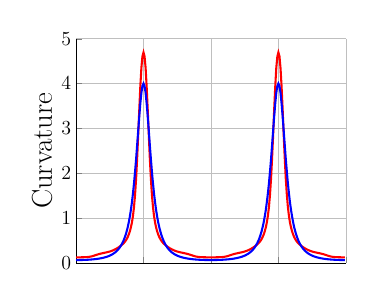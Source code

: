\begin{tikzpicture}[scale=0.5]

\begin{axis}[
  xmin = 0,
  xmax = 6.283,
  ymin = 0,
  ymax = 5,
  xtick = {0,1.571,3.142,4.712,6.283},
  xticklabels = {},
  ytick = {0,1,2,3,4,5},
  yticklabels =
  {\Large$0$,\Large$1$,\Large$2$,\Large$3$,\Large$4$,\Large$5$},
  ylabel = {\huge Curvature},
  axis y line* = left,
  axis x line* = bottom,
  grid,
%  legend entries = {$\kappa$,$\tilde{\kappa}$},
%  legend style={at={(0.6,1.1)}, anchor=north west},
%  label style = {draw=none,font=\small},
%  legend cell align = left, 
  ]

\addplot [mark=none,red,line width=1.5] table{
0.0e+00 1.231e-01
2.454e-02 1.228e-01
4.909e-02 1.233e-01
7.363e-02 1.233e-01
9.818e-02 1.24e-01
1.227e-01 1.243e-01
1.473e-01 1.252e-01
1.718e-01 1.256e-01
1.964e-01 1.266e-01
2.209e-01 1.273e-01
2.454e-01 1.286e-01
2.7e-01 1.302e-01
2.945e-01 1.328e-01
3.191e-01 1.361e-01
3.436e-01 1.406e-01
3.682e-01 1.46e-01
3.927e-01 1.526e-01
4.172e-01 1.599e-01
4.418e-01 1.678e-01
4.663e-01 1.756e-01
4.909e-01 1.835e-01
5.154e-01 1.907e-01
5.4e-01 1.975e-01
5.645e-01 2.034e-01
5.891e-01 2.093e-01
6.136e-01 2.143e-01
6.381e-01 2.197e-01
6.627e-01 2.245e-01
6.872e-01 2.298e-01
7.118e-01 2.348e-01
7.363e-01 2.405e-01
7.609e-01 2.462e-01
7.854e-01 2.531e-01
8.099e-01 2.605e-01
8.345e-01 2.691e-01
8.59e-01 2.785e-01
8.836e-01 2.89e-01
9.081e-01 3.004e-01
9.327e-01 3.13e-01
9.572e-01 3.266e-01
9.818e-01 3.414e-01
1.006e+00 3.572e-01
1.031e+00 3.745e-01
1.055e+00 3.926e-01
1.08e+00 4.126e-01
1.105e+00 4.344e-01
1.129e+00 4.603e-01
1.154e+00 4.906e-01
1.178e+00 5.284e-01
1.203e+00 5.74e-01
1.227e+00 6.31e-01
1.252e+00 7.0e-01
1.276e+00 7.87e-01
1.301e+00 8.975e-01
1.325e+00 1.045e+00
1.35e+00 1.245e+00
1.374e+00 1.518e+00
1.399e+00 1.88e+00
1.423e+00 2.335e+00
1.448e+00 2.864e+00
1.473e+00 3.422e+00
1.497e+00 3.938e+00
1.522e+00 4.35e+00
1.546e+00 4.607e+00
1.571e+00 4.695e+00
1.595e+00 4.607e+00
1.62e+00 4.35e+00
1.644e+00 3.938e+00
1.669e+00 3.422e+00
1.694e+00 2.864e+00
1.718e+00 2.335e+00
1.743e+00 1.88e+00
1.767e+00 1.518e+00
1.792e+00 1.245e+00
1.816e+00 1.045e+00
1.841e+00 8.975e-01
1.865e+00 7.87e-01
1.89e+00 7.0e-01
1.914e+00 6.31e-01
1.939e+00 5.74e-01
1.964e+00 5.284e-01
1.988e+00 4.906e-01
2.013e+00 4.603e-01
2.037e+00 4.344e-01
2.062e+00 4.126e-01
2.086e+00 3.926e-01
2.111e+00 3.745e-01
2.135e+00 3.572e-01
2.16e+00 3.414e-01
2.184e+00 3.266e-01
2.209e+00 3.13e-01
2.233e+00 3.004e-01
2.258e+00 2.89e-01
2.283e+00 2.785e-01
2.307e+00 2.691e-01
2.332e+00 2.605e-01
2.356e+00 2.531e-01
2.381e+00 2.462e-01
2.405e+00 2.405e-01
2.43e+00 2.348e-01
2.454e+00 2.298e-01
2.479e+00 2.245e-01
2.503e+00 2.197e-01
2.528e+00 2.143e-01
2.553e+00 2.093e-01
2.577e+00 2.034e-01
2.602e+00 1.975e-01
2.626e+00 1.907e-01
2.651e+00 1.835e-01
2.675e+00 1.756e-01
2.7e+00 1.678e-01
2.724e+00 1.599e-01
2.749e+00 1.526e-01
2.773e+00 1.46e-01
2.798e+00 1.406e-01
2.822e+00 1.361e-01
2.847e+00 1.328e-01
2.872e+00 1.302e-01
2.896e+00 1.286e-01
2.921e+00 1.273e-01
2.945e+00 1.266e-01
2.97e+00 1.256e-01
2.994e+00 1.252e-01
3.019e+00 1.243e-01
3.043e+00 1.24e-01
3.068e+00 1.233e-01
3.092e+00 1.233e-01
3.117e+00 1.228e-01
3.142e+00 1.231e-01
3.166e+00 1.228e-01
3.191e+00 1.233e-01
3.215e+00 1.233e-01
3.24e+00 1.24e-01
3.264e+00 1.243e-01
3.289e+00 1.252e-01
3.313e+00 1.256e-01
3.338e+00 1.266e-01
3.362e+00 1.273e-01
3.387e+00 1.286e-01
3.412e+00 1.302e-01
3.436e+00 1.328e-01
3.461e+00 1.361e-01
3.485e+00 1.406e-01
3.51e+00 1.46e-01
3.534e+00 1.526e-01
3.559e+00 1.599e-01
3.583e+00 1.678e-01
3.608e+00 1.756e-01
3.632e+00 1.835e-01
3.657e+00 1.907e-01
3.682e+00 1.975e-01
3.706e+00 2.034e-01
3.731e+00 2.093e-01
3.755e+00 2.143e-01
3.78e+00 2.197e-01
3.804e+00 2.245e-01
3.829e+00 2.298e-01
3.853e+00 2.348e-01
3.878e+00 2.405e-01
3.902e+00 2.462e-01
3.927e+00 2.531e-01
3.951e+00 2.605e-01
3.976e+00 2.691e-01
4.001e+00 2.785e-01
4.025e+00 2.89e-01
4.05e+00 3.004e-01
4.074e+00 3.13e-01
4.099e+00 3.266e-01
4.123e+00 3.414e-01
4.148e+00 3.572e-01
4.172e+00 3.745e-01
4.197e+00 3.926e-01
4.221e+00 4.126e-01
4.246e+00 4.344e-01
4.271e+00 4.603e-01
4.295e+00 4.906e-01
4.32e+00 5.284e-01
4.344e+00 5.74e-01
4.369e+00 6.31e-01
4.393e+00 7.0e-01
4.418e+00 7.87e-01
4.442e+00 8.975e-01
4.467e+00 1.045e+00
4.492e+00 1.245e+00
4.516e+00 1.518e+00
4.541e+00 1.88e+00
4.565e+00 2.335e+00
4.59e+00 2.864e+00
4.614e+00 3.422e+00
4.639e+00 3.938e+00
4.663e+00 4.35e+00
4.688e+00 4.607e+00
4.712e+00 4.695e+00
4.737e+00 4.607e+00
4.761e+00 4.35e+00
4.786e+00 3.938e+00
4.811e+00 3.422e+00
4.835e+00 2.864e+00
4.86e+00 2.335e+00
4.884e+00 1.88e+00
4.909e+00 1.518e+00
4.933e+00 1.245e+00
4.958e+00 1.045e+00
4.982e+00 8.975e-01
5.007e+00 7.87e-01
5.032e+00 7.0e-01
5.056e+00 6.31e-01
5.08e+00 5.74e-01
5.105e+00 5.284e-01
5.13e+00 4.906e-01
5.154e+00 4.603e-01
5.179e+00 4.344e-01
5.203e+00 4.126e-01
5.228e+00 3.926e-01
5.252e+00 3.745e-01
5.277e+00 3.572e-01
5.301e+00 3.414e-01
5.326e+00 3.266e-01
5.351e+00 3.13e-01
5.375e+00 3.004e-01
5.4e+00 2.89e-01
5.424e+00 2.785e-01
5.449e+00 2.691e-01
5.473e+00 2.605e-01
5.498e+00 2.531e-01
5.522e+00 2.462e-01
5.547e+00 2.405e-01
5.571e+00 2.348e-01
5.596e+00 2.298e-01
5.62e+00 2.245e-01
5.645e+00 2.197e-01
5.67e+00 2.143e-01
5.694e+00 2.093e-01
5.719e+00 2.034e-01
5.743e+00 1.975e-01
5.768e+00 1.907e-01
5.792e+00 1.835e-01
5.817e+00 1.756e-01
5.841e+00 1.678e-01
5.866e+00 1.599e-01
5.891e+00 1.526e-01
5.915e+00 1.46e-01
5.94e+00 1.406e-01
5.964e+00 1.361e-01
5.989e+00 1.328e-01
6.013e+00 1.302e-01
6.038e+00 1.286e-01
6.062e+00 1.273e-01
6.087e+00 1.266e-01
6.111e+00 1.256e-01
6.136e+00 1.252e-01
6.16e+00 1.243e-01
6.185e+00 1.24e-01
6.21e+00 1.233e-01
6.234e+00 1.233e-01
6.259e+00 1.228e-01
};

\addplot [mark=none,blue,line width=1.5] table{
0.0e+00 6.25e-02
2.454e-02 6.255e-02
4.909e-02 6.271e-02
7.363e-02 6.298e-02
9.818e-02 6.335e-02
1.227e-01 6.384e-02
1.473e-01 6.444e-02
1.718e-01 6.516e-02
1.964e-01 6.6e-02
2.209e-01 6.697e-02
2.454e-01 6.807e-02
2.7e-01 6.932e-02
2.945e-01 7.071e-02
3.191e-01 7.226e-02
3.436e-01 7.399e-02
3.682e-01 7.59e-02
3.927e-01 7.8e-02
4.172e-01 8.031e-02
4.418e-01 8.286e-02
4.663e-01 8.566e-02
4.909e-01 8.873e-02
5.154e-01 9.21e-02
5.4e-01 9.58e-02
5.645e-01 9.986e-02
5.891e-01 1.043e-01
6.136e-01 1.092e-01
6.381e-01 1.147e-01
6.627e-01 1.206e-01
6.872e-01 1.272e-01
7.118e-01 1.345e-01
7.363e-01 1.425e-01
7.609e-01 1.515e-01
7.854e-01 1.614e-01
8.099e-01 1.725e-01
8.345e-01 1.849e-01
8.59e-01 1.987e-01
8.836e-01 2.143e-01
9.081e-01 2.318e-01
9.327e-01 2.516e-01
9.572e-01 2.74e-01
9.818e-01 2.994e-01
1.006e+00 3.284e-01
1.031e+00 3.616e-01
1.055e+00 3.997e-01
1.08e+00 4.434e-01
1.105e+00 4.94e-01
1.129e+00 5.526e-01
1.154e+00 6.206e-01
1.178e+00 6.998e-01
1.203e+00 7.923e-01
1.227e+00 9.004e-01
1.252e+00 1.027e+00
1.276e+00 1.174e+00
1.301e+00 1.346e+00
1.325e+00 1.545e+00
1.35e+00 1.773e+00
1.374e+00 2.032e+00
1.399e+00 2.319e+00
1.423e+00 2.629e+00
1.448e+00 2.951e+00
1.473e+00 3.269e+00
1.497e+00 3.558e+00
1.522e+00 3.793e+00
1.546e+00 3.946e+00
1.571e+00 4.0e+00
1.595e+00 3.946e+00
1.62e+00 3.793e+00
1.644e+00 3.558e+00
1.669e+00 3.269e+00
1.694e+00 2.951e+00
1.718e+00 2.629e+00
1.743e+00 2.319e+00
1.767e+00 2.032e+00
1.792e+00 1.773e+00
1.816e+00 1.545e+00
1.841e+00 1.346e+00
1.865e+00 1.174e+00
1.89e+00 1.027e+00
1.914e+00 9.004e-01
1.939e+00 7.923e-01
1.964e+00 6.998e-01
1.988e+00 6.206e-01
2.013e+00 5.526e-01
2.037e+00 4.94e-01
2.062e+00 4.434e-01
2.086e+00 3.997e-01
2.111e+00 3.616e-01
2.135e+00 3.284e-01
2.16e+00 2.994e-01
2.184e+00 2.74e-01
2.209e+00 2.516e-01
2.233e+00 2.318e-01
2.258e+00 2.143e-01
2.283e+00 1.987e-01
2.307e+00 1.849e-01
2.332e+00 1.725e-01
2.356e+00 1.614e-01
2.381e+00 1.515e-01
2.405e+00 1.425e-01
2.43e+00 1.345e-01
2.454e+00 1.272e-01
2.479e+00 1.206e-01
2.503e+00 1.147e-01
2.528e+00 1.092e-01
2.553e+00 1.043e-01
2.577e+00 9.986e-02
2.602e+00 9.58e-02
2.626e+00 9.21e-02
2.651e+00 8.873e-02
2.675e+00 8.566e-02
2.7e+00 8.286e-02
2.724e+00 8.031e-02
2.749e+00 7.8e-02
2.773e+00 7.59e-02
2.798e+00 7.399e-02
2.822e+00 7.226e-02
2.847e+00 7.071e-02
2.872e+00 6.932e-02
2.896e+00 6.807e-02
2.921e+00 6.697e-02
2.945e+00 6.6e-02
2.97e+00 6.516e-02
2.994e+00 6.444e-02
3.019e+00 6.384e-02
3.043e+00 6.335e-02
3.068e+00 6.298e-02
3.092e+00 6.271e-02
3.117e+00 6.255e-02
3.142e+00 6.25e-02
3.166e+00 6.255e-02
3.191e+00 6.271e-02
3.215e+00 6.298e-02
3.24e+00 6.335e-02
3.264e+00 6.384e-02
3.289e+00 6.444e-02
3.313e+00 6.516e-02
3.338e+00 6.6e-02
3.362e+00 6.697e-02
3.387e+00 6.807e-02
3.412e+00 6.932e-02
3.436e+00 7.071e-02
3.461e+00 7.226e-02
3.485e+00 7.399e-02
3.51e+00 7.59e-02
3.534e+00 7.8e-02
3.559e+00 8.031e-02
3.583e+00 8.286e-02
3.608e+00 8.566e-02
3.632e+00 8.873e-02
3.657e+00 9.21e-02
3.682e+00 9.58e-02
3.706e+00 9.986e-02
3.731e+00 1.043e-01
3.755e+00 1.092e-01
3.78e+00 1.147e-01
3.804e+00 1.206e-01
3.829e+00 1.272e-01
3.853e+00 1.345e-01
3.878e+00 1.425e-01
3.902e+00 1.515e-01
3.927e+00 1.614e-01
3.951e+00 1.725e-01
3.976e+00 1.849e-01
4.001e+00 1.987e-01
4.025e+00 2.143e-01
4.05e+00 2.318e-01
4.074e+00 2.516e-01
4.099e+00 2.74e-01
4.123e+00 2.994e-01
4.148e+00 3.284e-01
4.172e+00 3.616e-01
4.197e+00 3.997e-01
4.221e+00 4.434e-01
4.246e+00 4.94e-01
4.271e+00 5.526e-01
4.295e+00 6.206e-01
4.32e+00 6.998e-01
4.344e+00 7.923e-01
4.369e+00 9.004e-01
4.393e+00 1.027e+00
4.418e+00 1.174e+00
4.442e+00 1.346e+00
4.467e+00 1.545e+00
4.492e+00 1.773e+00
4.516e+00 2.032e+00
4.541e+00 2.319e+00
4.565e+00 2.629e+00
4.59e+00 2.951e+00
4.614e+00 3.269e+00
4.639e+00 3.558e+00
4.663e+00 3.793e+00
4.688e+00 3.946e+00
4.712e+00 4.0e+00
4.737e+00 3.946e+00
4.761e+00 3.793e+00
4.786e+00 3.558e+00
4.811e+00 3.269e+00
4.835e+00 2.951e+00
4.86e+00 2.629e+00
4.884e+00 2.319e+00
4.909e+00 2.032e+00
4.933e+00 1.773e+00
4.958e+00 1.545e+00
4.982e+00 1.346e+00
5.007e+00 1.174e+00
5.032e+00 1.027e+00
5.056e+00 9.004e-01
5.08e+00 7.923e-01
5.105e+00 6.998e-01
5.13e+00 6.206e-01
5.154e+00 5.526e-01
5.179e+00 4.94e-01
5.203e+00 4.434e-01
5.228e+00 3.997e-01
5.252e+00 3.616e-01
5.277e+00 3.284e-01
5.301e+00 2.994e-01
5.326e+00 2.74e-01
5.351e+00 2.516e-01
5.375e+00 2.318e-01
5.4e+00 2.143e-01
5.424e+00 1.987e-01
5.449e+00 1.849e-01
5.473e+00 1.725e-01
5.498e+00 1.614e-01
5.522e+00 1.515e-01
5.547e+00 1.425e-01
5.571e+00 1.345e-01
5.596e+00 1.272e-01
5.62e+00 1.206e-01
5.645e+00 1.147e-01
5.67e+00 1.092e-01
5.694e+00 1.043e-01
5.719e+00 9.986e-02
5.743e+00 9.58e-02
5.768e+00 9.21e-02
5.792e+00 8.873e-02
5.817e+00 8.566e-02
5.841e+00 8.286e-02
5.866e+00 8.031e-02
5.891e+00 7.8e-02
5.915e+00 7.59e-02
5.94e+00 7.399e-02
5.964e+00 7.226e-02
5.989e+00 7.071e-02
6.013e+00 6.932e-02
6.038e+00 6.807e-02
6.062e+00 6.697e-02
6.087e+00 6.6e-02
6.111e+00 6.516e-02
6.136e+00 6.444e-02
6.16e+00 6.384e-02
6.185e+00 6.335e-02
6.21e+00 6.298e-02
6.234e+00 6.271e-02
6.259e+00 6.255e-02
};

\end{axis}

\end{tikzpicture}




